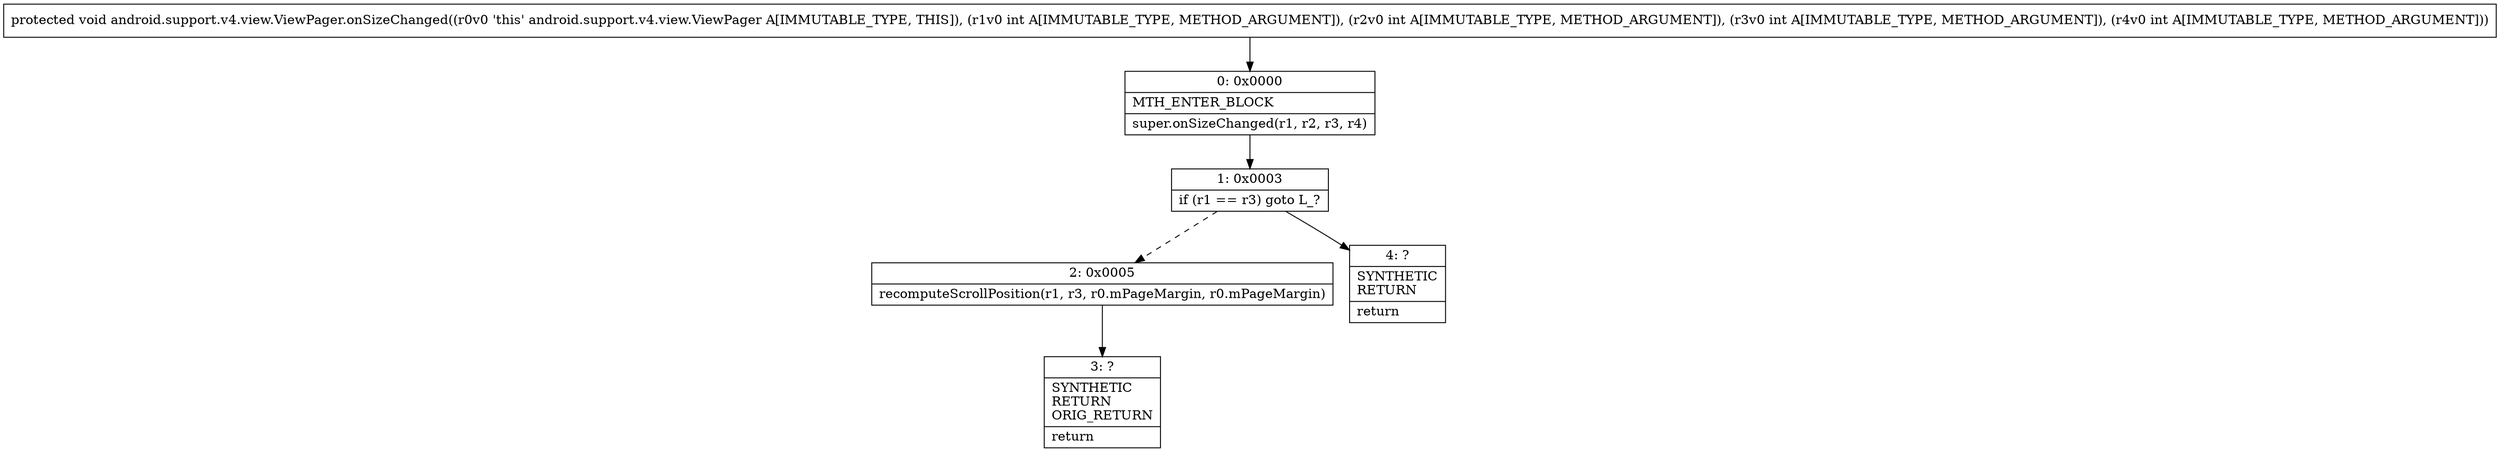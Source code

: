 digraph "CFG forandroid.support.v4.view.ViewPager.onSizeChanged(IIII)V" {
Node_0 [shape=record,label="{0\:\ 0x0000|MTH_ENTER_BLOCK\l|super.onSizeChanged(r1, r2, r3, r4)\l}"];
Node_1 [shape=record,label="{1\:\ 0x0003|if (r1 == r3) goto L_?\l}"];
Node_2 [shape=record,label="{2\:\ 0x0005|recomputeScrollPosition(r1, r3, r0.mPageMargin, r0.mPageMargin)\l}"];
Node_3 [shape=record,label="{3\:\ ?|SYNTHETIC\lRETURN\lORIG_RETURN\l|return\l}"];
Node_4 [shape=record,label="{4\:\ ?|SYNTHETIC\lRETURN\l|return\l}"];
MethodNode[shape=record,label="{protected void android.support.v4.view.ViewPager.onSizeChanged((r0v0 'this' android.support.v4.view.ViewPager A[IMMUTABLE_TYPE, THIS]), (r1v0 int A[IMMUTABLE_TYPE, METHOD_ARGUMENT]), (r2v0 int A[IMMUTABLE_TYPE, METHOD_ARGUMENT]), (r3v0 int A[IMMUTABLE_TYPE, METHOD_ARGUMENT]), (r4v0 int A[IMMUTABLE_TYPE, METHOD_ARGUMENT])) }"];
MethodNode -> Node_0;
Node_0 -> Node_1;
Node_1 -> Node_2[style=dashed];
Node_1 -> Node_4;
Node_2 -> Node_3;
}

